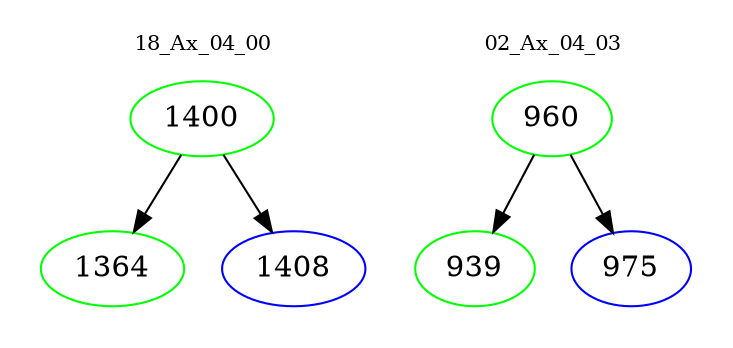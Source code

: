 digraph{
subgraph cluster_0 {
color = white
label = "18_Ax_04_00";
fontsize=10;
T0_1400 [label="1400", color="green"]
T0_1400 -> T0_1364 [color="black"]
T0_1364 [label="1364", color="green"]
T0_1400 -> T0_1408 [color="black"]
T0_1408 [label="1408", color="blue"]
}
subgraph cluster_1 {
color = white
label = "02_Ax_04_03";
fontsize=10;
T1_960 [label="960", color="green"]
T1_960 -> T1_939 [color="black"]
T1_939 [label="939", color="green"]
T1_960 -> T1_975 [color="black"]
T1_975 [label="975", color="blue"]
}
}
